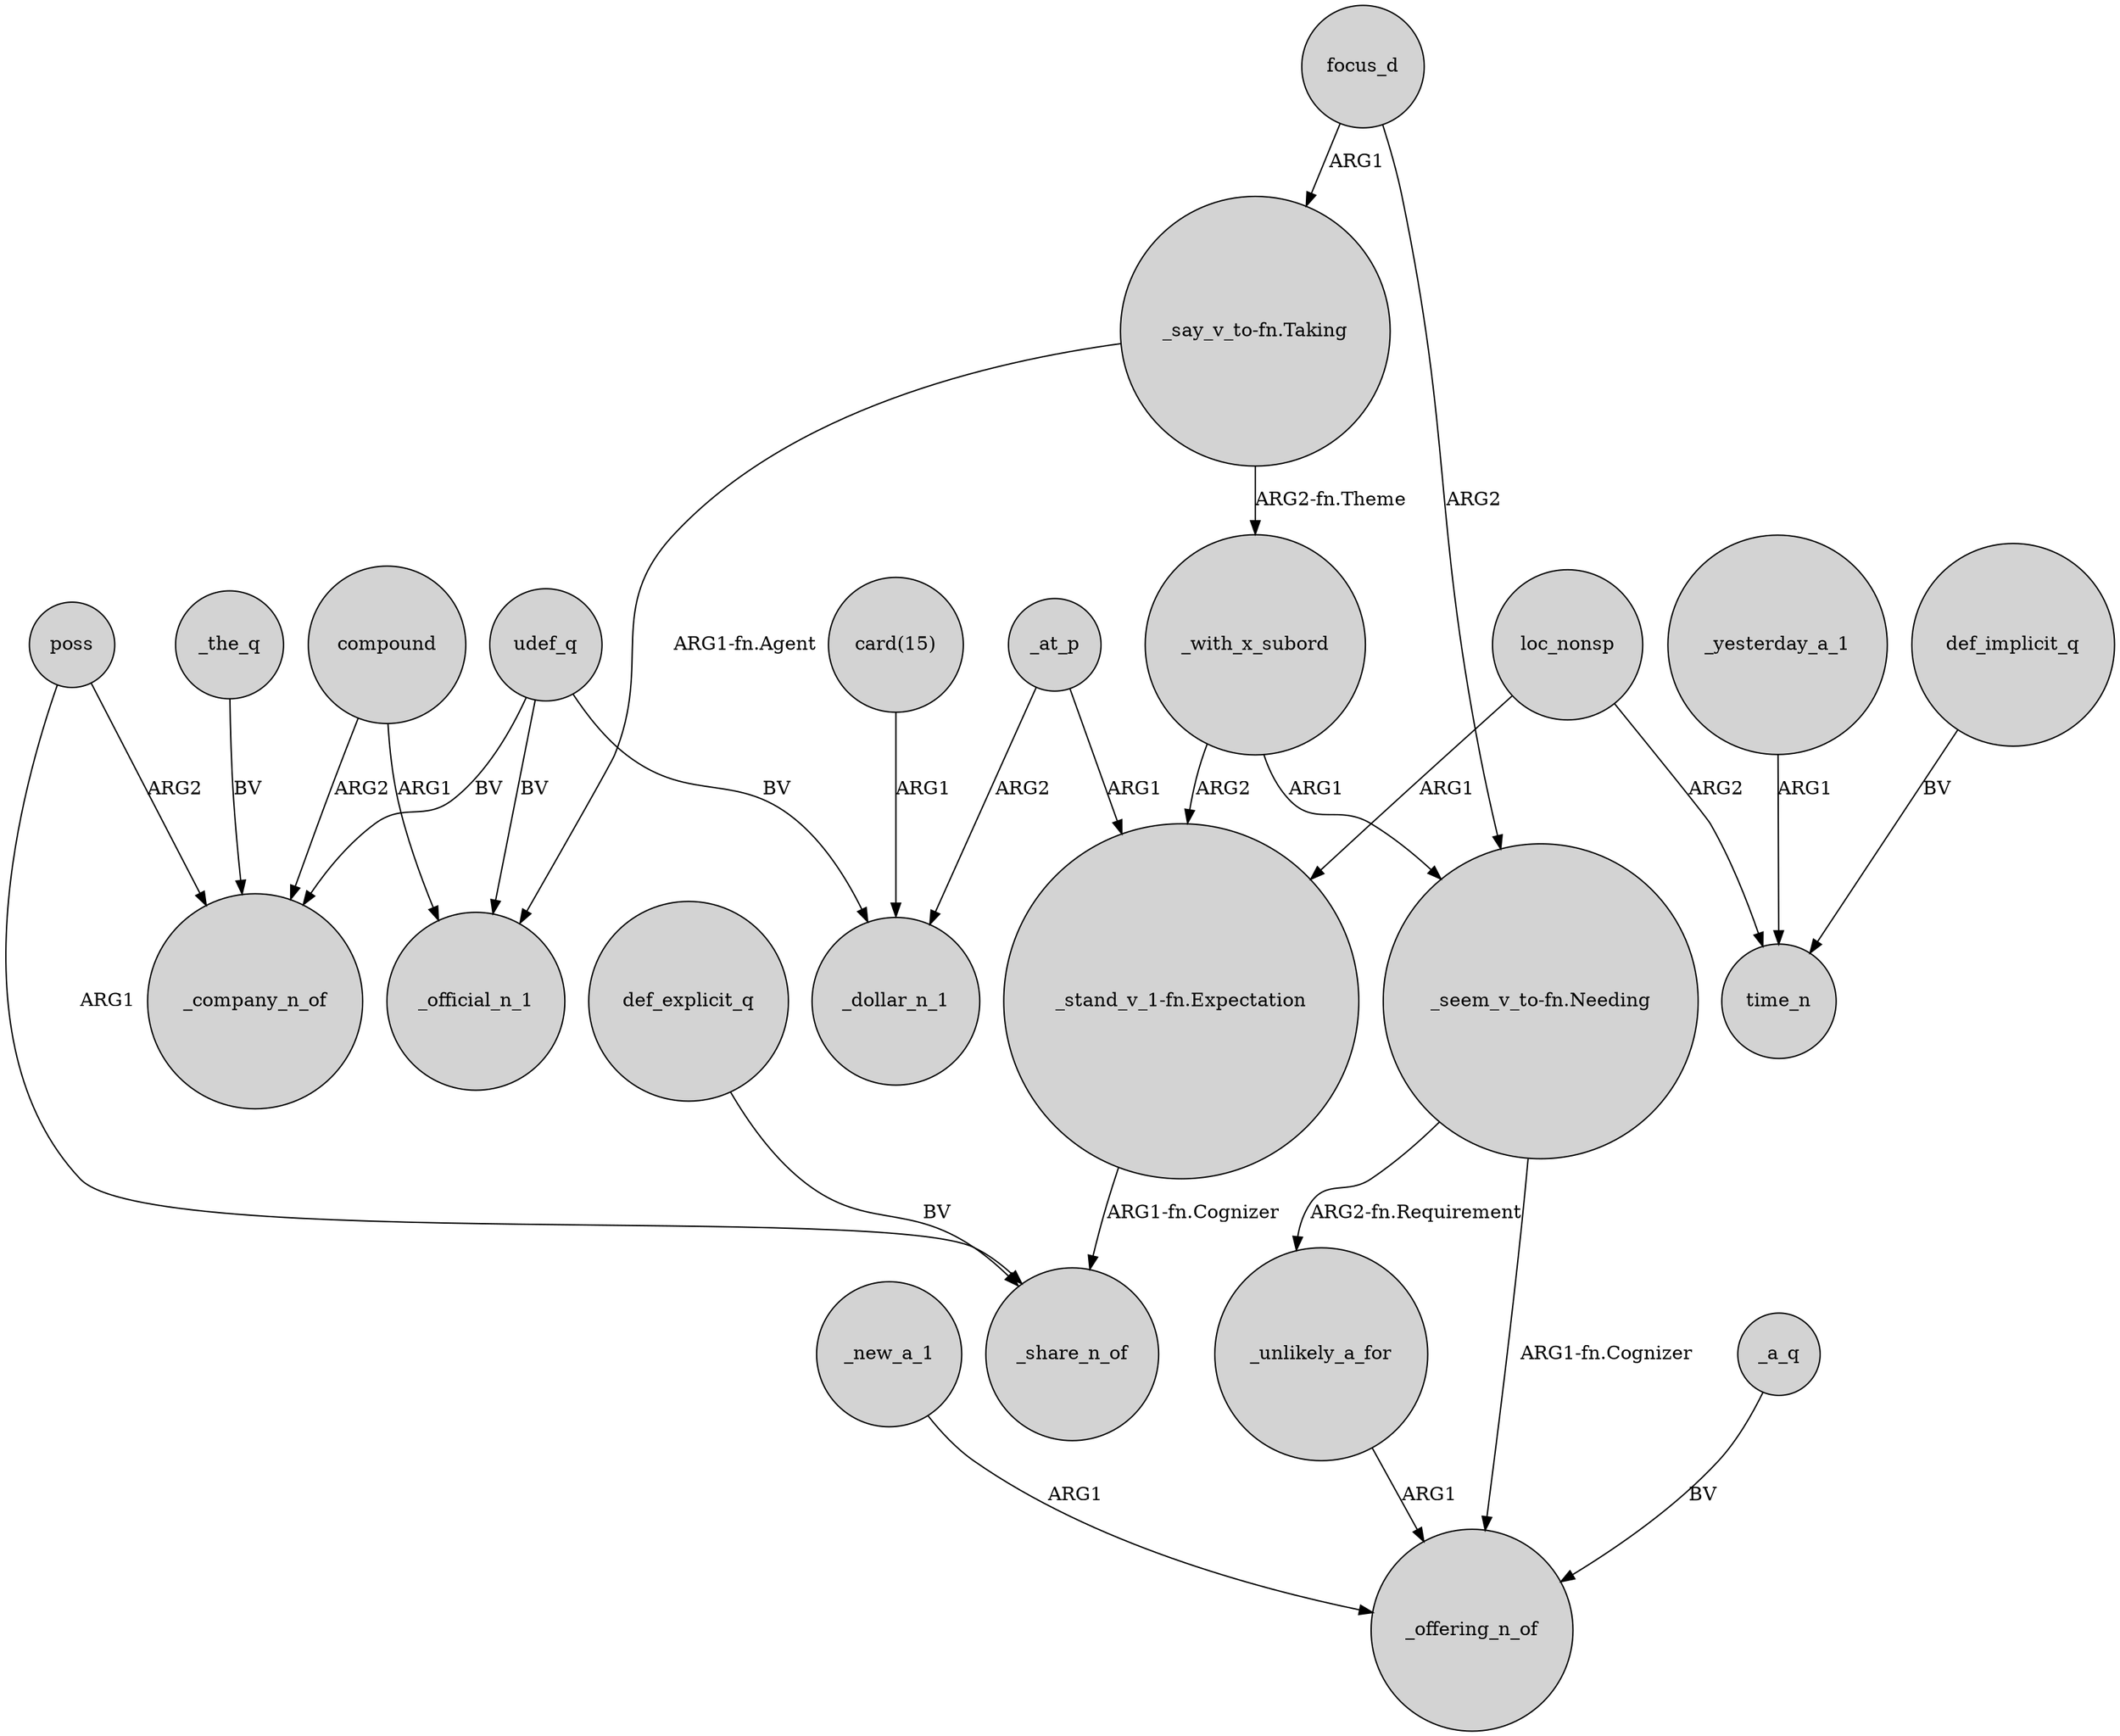 digraph {
	node [shape=circle style=filled]
	_new_a_1 -> _offering_n_of [label=ARG1]
	focus_d -> "_seem_v_to-fn.Needing" [label=ARG2]
	_a_q -> _offering_n_of [label=BV]
	focus_d -> "_say_v_to-fn.Taking" [label=ARG1]
	_at_p -> "_stand_v_1-fn.Expectation" [label=ARG1]
	def_explicit_q -> _share_n_of [label=BV]
	_yesterday_a_1 -> time_n [label=ARG1]
	"_seem_v_to-fn.Needing" -> _offering_n_of [label="ARG1-fn.Cognizer"]
	"_say_v_to-fn.Taking" -> _with_x_subord [label="ARG2-fn.Theme"]
	compound -> _company_n_of [label=ARG2]
	loc_nonsp -> "_stand_v_1-fn.Expectation" [label=ARG1]
	_unlikely_a_for -> _offering_n_of [label=ARG1]
	"_stand_v_1-fn.Expectation" -> _share_n_of [label="ARG1-fn.Cognizer"]
	poss -> _company_n_of [label=ARG2]
	"_say_v_to-fn.Taking" -> _official_n_1 [label="ARG1-fn.Agent"]
	_at_p -> _dollar_n_1 [label=ARG2]
	poss -> _share_n_of [label=ARG1]
	udef_q -> _company_n_of [label=BV]
	"_seem_v_to-fn.Needing" -> _unlikely_a_for [label="ARG2-fn.Requirement"]
	compound -> _official_n_1 [label=ARG1]
	udef_q -> _dollar_n_1 [label=BV]
	"card(15)" -> _dollar_n_1 [label=ARG1]
	_with_x_subord -> "_stand_v_1-fn.Expectation" [label=ARG2]
	udef_q -> _official_n_1 [label=BV]
	loc_nonsp -> time_n [label=ARG2]
	_with_x_subord -> "_seem_v_to-fn.Needing" [label=ARG1]
	_the_q -> _company_n_of [label=BV]
	def_implicit_q -> time_n [label=BV]
}
